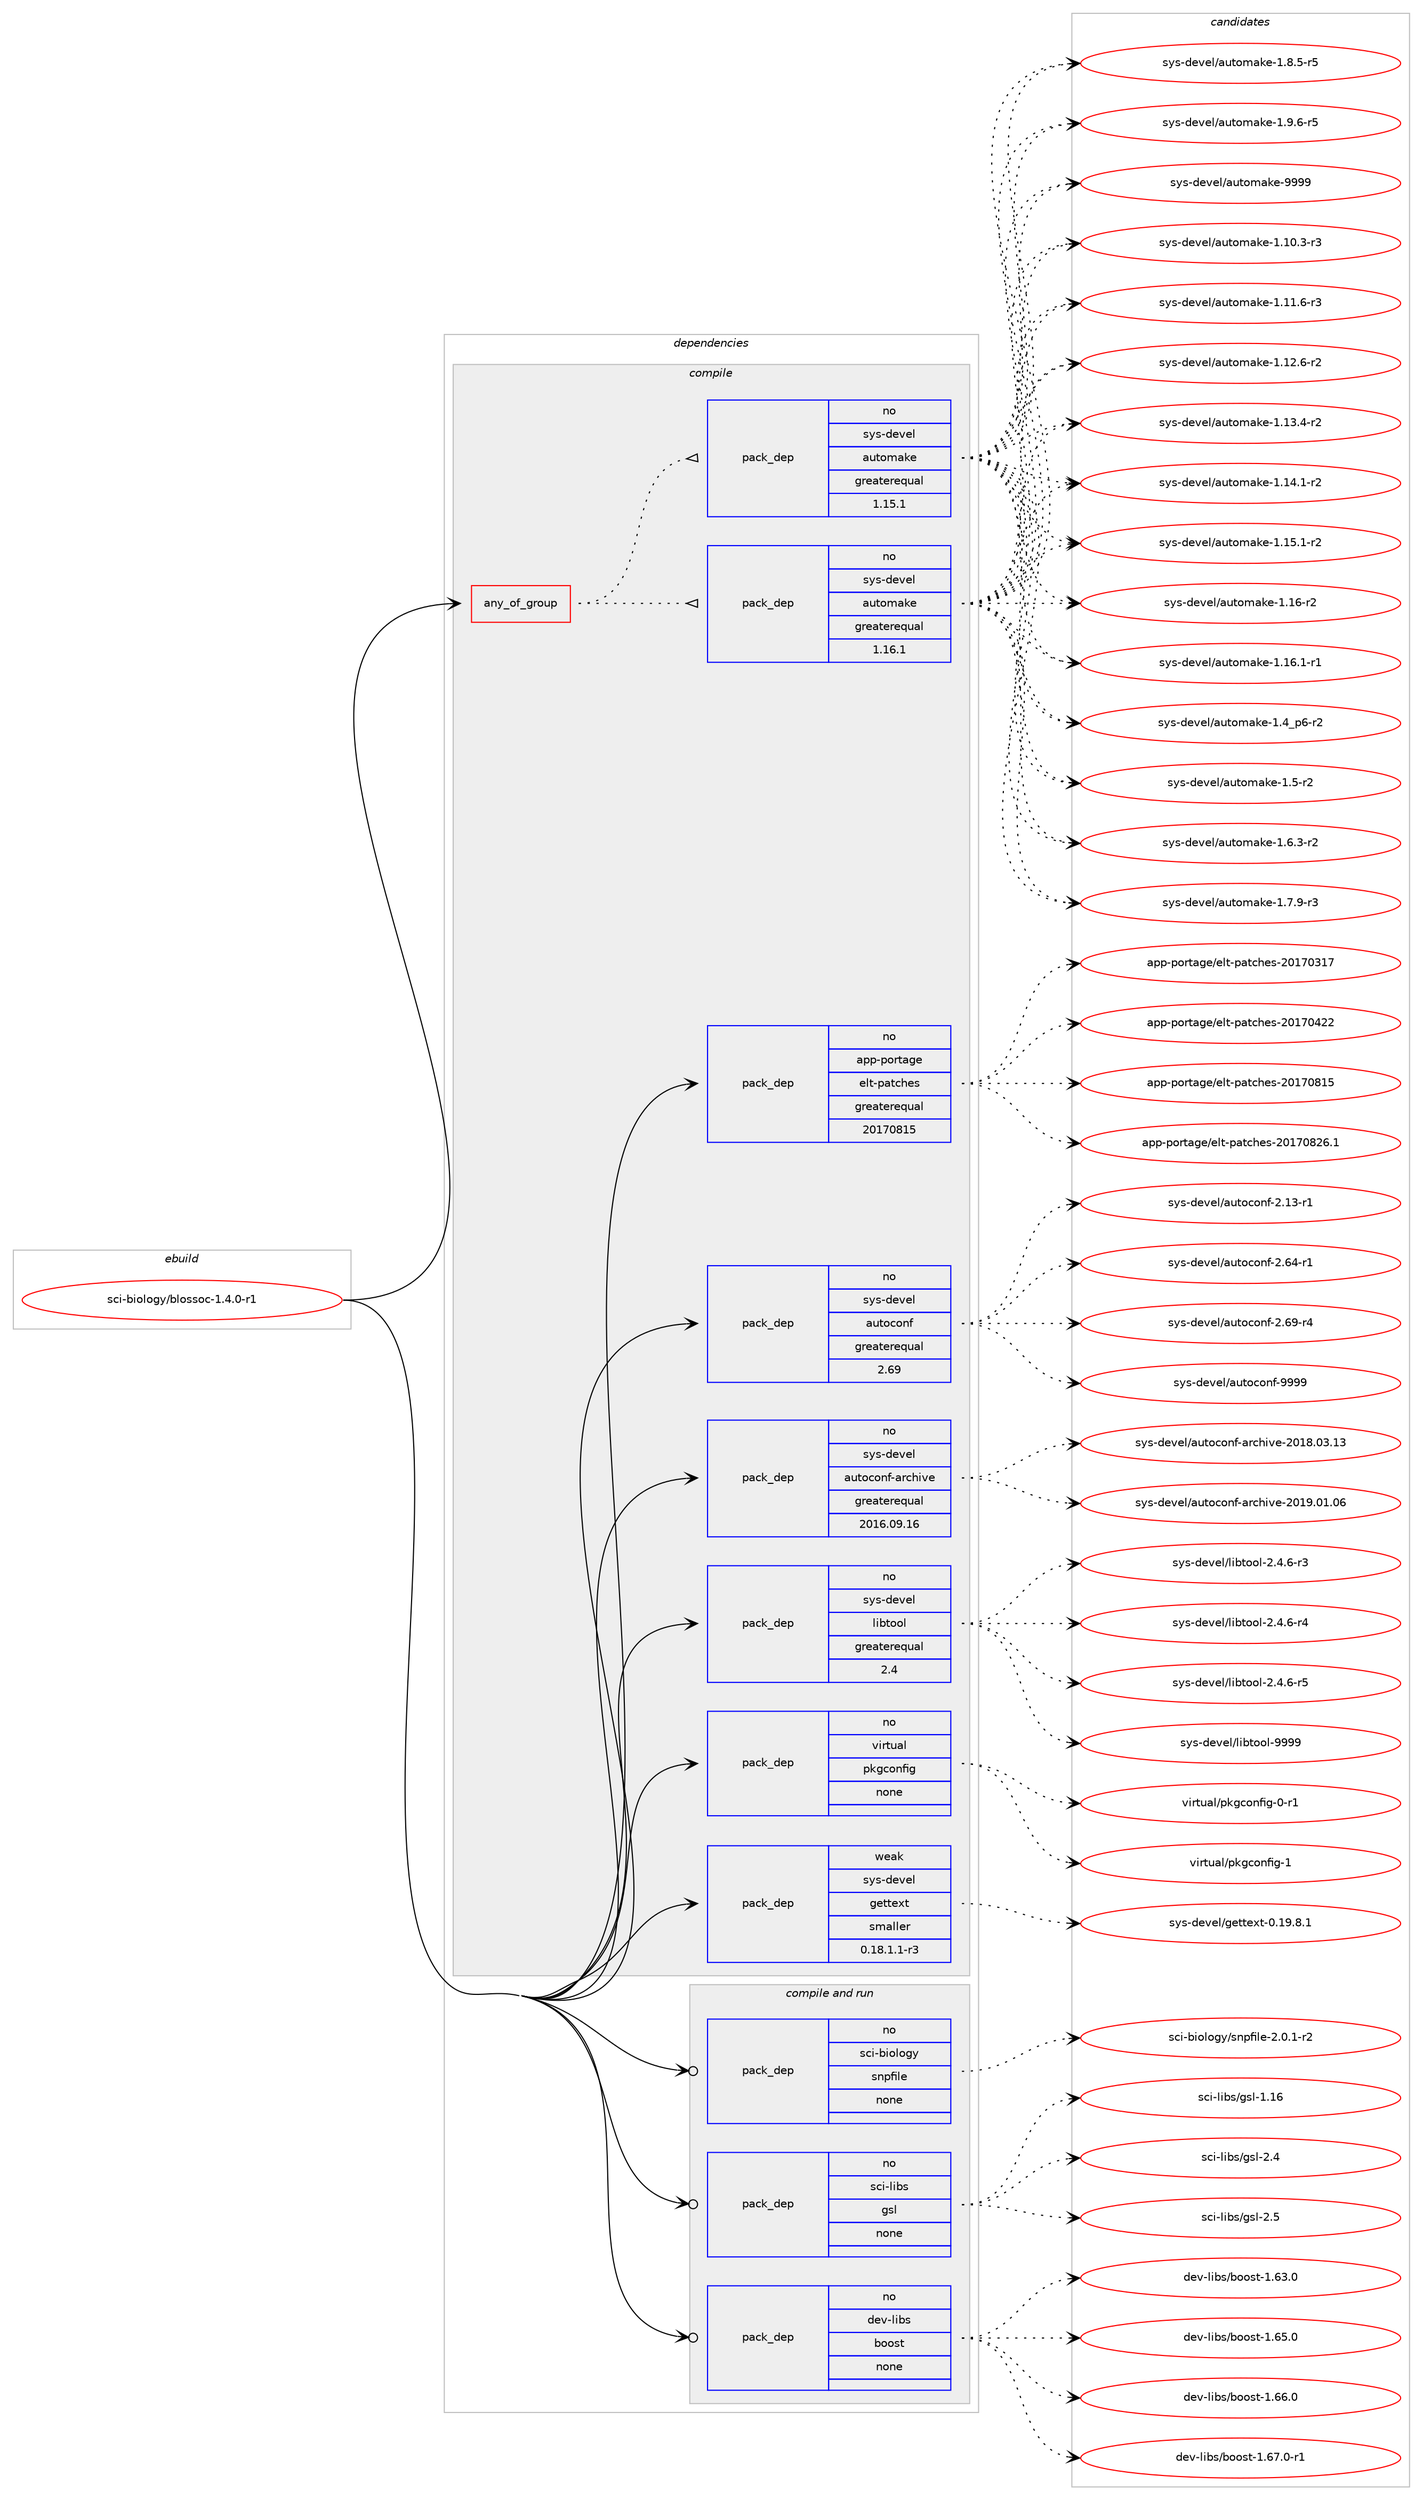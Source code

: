 digraph prolog {

# *************
# Graph options
# *************

newrank=true;
concentrate=true;
compound=true;
graph [rankdir=LR,fontname=Helvetica,fontsize=10,ranksep=1.5];#, ranksep=2.5, nodesep=0.2];
edge  [arrowhead=vee];
node  [fontname=Helvetica,fontsize=10];

# **********
# The ebuild
# **********

subgraph cluster_leftcol {
color=gray;
rank=same;
label=<<i>ebuild</i>>;
id [label="sci-biology/blossoc-1.4.0-r1", color=red, width=4, href="../sci-biology/blossoc-1.4.0-r1.svg"];
}

# ****************
# The dependencies
# ****************

subgraph cluster_midcol {
color=gray;
label=<<i>dependencies</i>>;
subgraph cluster_compile {
fillcolor="#eeeeee";
style=filled;
label=<<i>compile</i>>;
subgraph any26719 {
dependency1686010 [label=<<TABLE BORDER="0" CELLBORDER="1" CELLSPACING="0" CELLPADDING="4"><TR><TD CELLPADDING="10">any_of_group</TD></TR></TABLE>>, shape=none, color=red];subgraph pack1206390 {
dependency1686011 [label=<<TABLE BORDER="0" CELLBORDER="1" CELLSPACING="0" CELLPADDING="4" WIDTH="220"><TR><TD ROWSPAN="6" CELLPADDING="30">pack_dep</TD></TR><TR><TD WIDTH="110">no</TD></TR><TR><TD>sys-devel</TD></TR><TR><TD>automake</TD></TR><TR><TD>greaterequal</TD></TR><TR><TD>1.16.1</TD></TR></TABLE>>, shape=none, color=blue];
}
dependency1686010:e -> dependency1686011:w [weight=20,style="dotted",arrowhead="oinv"];
subgraph pack1206391 {
dependency1686012 [label=<<TABLE BORDER="0" CELLBORDER="1" CELLSPACING="0" CELLPADDING="4" WIDTH="220"><TR><TD ROWSPAN="6" CELLPADDING="30">pack_dep</TD></TR><TR><TD WIDTH="110">no</TD></TR><TR><TD>sys-devel</TD></TR><TR><TD>automake</TD></TR><TR><TD>greaterequal</TD></TR><TR><TD>1.15.1</TD></TR></TABLE>>, shape=none, color=blue];
}
dependency1686010:e -> dependency1686012:w [weight=20,style="dotted",arrowhead="oinv"];
}
id:e -> dependency1686010:w [weight=20,style="solid",arrowhead="vee"];
subgraph pack1206392 {
dependency1686013 [label=<<TABLE BORDER="0" CELLBORDER="1" CELLSPACING="0" CELLPADDING="4" WIDTH="220"><TR><TD ROWSPAN="6" CELLPADDING="30">pack_dep</TD></TR><TR><TD WIDTH="110">no</TD></TR><TR><TD>app-portage</TD></TR><TR><TD>elt-patches</TD></TR><TR><TD>greaterequal</TD></TR><TR><TD>20170815</TD></TR></TABLE>>, shape=none, color=blue];
}
id:e -> dependency1686013:w [weight=20,style="solid",arrowhead="vee"];
subgraph pack1206393 {
dependency1686014 [label=<<TABLE BORDER="0" CELLBORDER="1" CELLSPACING="0" CELLPADDING="4" WIDTH="220"><TR><TD ROWSPAN="6" CELLPADDING="30">pack_dep</TD></TR><TR><TD WIDTH="110">no</TD></TR><TR><TD>sys-devel</TD></TR><TR><TD>autoconf</TD></TR><TR><TD>greaterequal</TD></TR><TR><TD>2.69</TD></TR></TABLE>>, shape=none, color=blue];
}
id:e -> dependency1686014:w [weight=20,style="solid",arrowhead="vee"];
subgraph pack1206394 {
dependency1686015 [label=<<TABLE BORDER="0" CELLBORDER="1" CELLSPACING="0" CELLPADDING="4" WIDTH="220"><TR><TD ROWSPAN="6" CELLPADDING="30">pack_dep</TD></TR><TR><TD WIDTH="110">no</TD></TR><TR><TD>sys-devel</TD></TR><TR><TD>autoconf-archive</TD></TR><TR><TD>greaterequal</TD></TR><TR><TD>2016.09.16</TD></TR></TABLE>>, shape=none, color=blue];
}
id:e -> dependency1686015:w [weight=20,style="solid",arrowhead="vee"];
subgraph pack1206395 {
dependency1686016 [label=<<TABLE BORDER="0" CELLBORDER="1" CELLSPACING="0" CELLPADDING="4" WIDTH="220"><TR><TD ROWSPAN="6" CELLPADDING="30">pack_dep</TD></TR><TR><TD WIDTH="110">no</TD></TR><TR><TD>sys-devel</TD></TR><TR><TD>libtool</TD></TR><TR><TD>greaterequal</TD></TR><TR><TD>2.4</TD></TR></TABLE>>, shape=none, color=blue];
}
id:e -> dependency1686016:w [weight=20,style="solid",arrowhead="vee"];
subgraph pack1206396 {
dependency1686017 [label=<<TABLE BORDER="0" CELLBORDER="1" CELLSPACING="0" CELLPADDING="4" WIDTH="220"><TR><TD ROWSPAN="6" CELLPADDING="30">pack_dep</TD></TR><TR><TD WIDTH="110">no</TD></TR><TR><TD>virtual</TD></TR><TR><TD>pkgconfig</TD></TR><TR><TD>none</TD></TR><TR><TD></TD></TR></TABLE>>, shape=none, color=blue];
}
id:e -> dependency1686017:w [weight=20,style="solid",arrowhead="vee"];
subgraph pack1206397 {
dependency1686018 [label=<<TABLE BORDER="0" CELLBORDER="1" CELLSPACING="0" CELLPADDING="4" WIDTH="220"><TR><TD ROWSPAN="6" CELLPADDING="30">pack_dep</TD></TR><TR><TD WIDTH="110">weak</TD></TR><TR><TD>sys-devel</TD></TR><TR><TD>gettext</TD></TR><TR><TD>smaller</TD></TR><TR><TD>0.18.1.1-r3</TD></TR></TABLE>>, shape=none, color=blue];
}
id:e -> dependency1686018:w [weight=20,style="solid",arrowhead="vee"];
}
subgraph cluster_compileandrun {
fillcolor="#eeeeee";
style=filled;
label=<<i>compile and run</i>>;
subgraph pack1206398 {
dependency1686019 [label=<<TABLE BORDER="0" CELLBORDER="1" CELLSPACING="0" CELLPADDING="4" WIDTH="220"><TR><TD ROWSPAN="6" CELLPADDING="30">pack_dep</TD></TR><TR><TD WIDTH="110">no</TD></TR><TR><TD>dev-libs</TD></TR><TR><TD>boost</TD></TR><TR><TD>none</TD></TR><TR><TD></TD></TR></TABLE>>, shape=none, color=blue];
}
id:e -> dependency1686019:w [weight=20,style="solid",arrowhead="odotvee"];
subgraph pack1206399 {
dependency1686020 [label=<<TABLE BORDER="0" CELLBORDER="1" CELLSPACING="0" CELLPADDING="4" WIDTH="220"><TR><TD ROWSPAN="6" CELLPADDING="30">pack_dep</TD></TR><TR><TD WIDTH="110">no</TD></TR><TR><TD>sci-biology</TD></TR><TR><TD>snpfile</TD></TR><TR><TD>none</TD></TR><TR><TD></TD></TR></TABLE>>, shape=none, color=blue];
}
id:e -> dependency1686020:w [weight=20,style="solid",arrowhead="odotvee"];
subgraph pack1206400 {
dependency1686021 [label=<<TABLE BORDER="0" CELLBORDER="1" CELLSPACING="0" CELLPADDING="4" WIDTH="220"><TR><TD ROWSPAN="6" CELLPADDING="30">pack_dep</TD></TR><TR><TD WIDTH="110">no</TD></TR><TR><TD>sci-libs</TD></TR><TR><TD>gsl</TD></TR><TR><TD>none</TD></TR><TR><TD></TD></TR></TABLE>>, shape=none, color=blue];
}
id:e -> dependency1686021:w [weight=20,style="solid",arrowhead="odotvee"];
}
subgraph cluster_run {
fillcolor="#eeeeee";
style=filled;
label=<<i>run</i>>;
}
}

# **************
# The candidates
# **************

subgraph cluster_choices {
rank=same;
color=gray;
label=<<i>candidates</i>>;

subgraph choice1206390 {
color=black;
nodesep=1;
choice11512111545100101118101108479711711611110997107101454946494846514511451 [label="sys-devel/automake-1.10.3-r3", color=red, width=4,href="../sys-devel/automake-1.10.3-r3.svg"];
choice11512111545100101118101108479711711611110997107101454946494946544511451 [label="sys-devel/automake-1.11.6-r3", color=red, width=4,href="../sys-devel/automake-1.11.6-r3.svg"];
choice11512111545100101118101108479711711611110997107101454946495046544511450 [label="sys-devel/automake-1.12.6-r2", color=red, width=4,href="../sys-devel/automake-1.12.6-r2.svg"];
choice11512111545100101118101108479711711611110997107101454946495146524511450 [label="sys-devel/automake-1.13.4-r2", color=red, width=4,href="../sys-devel/automake-1.13.4-r2.svg"];
choice11512111545100101118101108479711711611110997107101454946495246494511450 [label="sys-devel/automake-1.14.1-r2", color=red, width=4,href="../sys-devel/automake-1.14.1-r2.svg"];
choice11512111545100101118101108479711711611110997107101454946495346494511450 [label="sys-devel/automake-1.15.1-r2", color=red, width=4,href="../sys-devel/automake-1.15.1-r2.svg"];
choice1151211154510010111810110847971171161111099710710145494649544511450 [label="sys-devel/automake-1.16-r2", color=red, width=4,href="../sys-devel/automake-1.16-r2.svg"];
choice11512111545100101118101108479711711611110997107101454946495446494511449 [label="sys-devel/automake-1.16.1-r1", color=red, width=4,href="../sys-devel/automake-1.16.1-r1.svg"];
choice115121115451001011181011084797117116111109971071014549465295112544511450 [label="sys-devel/automake-1.4_p6-r2", color=red, width=4,href="../sys-devel/automake-1.4_p6-r2.svg"];
choice11512111545100101118101108479711711611110997107101454946534511450 [label="sys-devel/automake-1.5-r2", color=red, width=4,href="../sys-devel/automake-1.5-r2.svg"];
choice115121115451001011181011084797117116111109971071014549465446514511450 [label="sys-devel/automake-1.6.3-r2", color=red, width=4,href="../sys-devel/automake-1.6.3-r2.svg"];
choice115121115451001011181011084797117116111109971071014549465546574511451 [label="sys-devel/automake-1.7.9-r3", color=red, width=4,href="../sys-devel/automake-1.7.9-r3.svg"];
choice115121115451001011181011084797117116111109971071014549465646534511453 [label="sys-devel/automake-1.8.5-r5", color=red, width=4,href="../sys-devel/automake-1.8.5-r5.svg"];
choice115121115451001011181011084797117116111109971071014549465746544511453 [label="sys-devel/automake-1.9.6-r5", color=red, width=4,href="../sys-devel/automake-1.9.6-r5.svg"];
choice115121115451001011181011084797117116111109971071014557575757 [label="sys-devel/automake-9999", color=red, width=4,href="../sys-devel/automake-9999.svg"];
dependency1686011:e -> choice11512111545100101118101108479711711611110997107101454946494846514511451:w [style=dotted,weight="100"];
dependency1686011:e -> choice11512111545100101118101108479711711611110997107101454946494946544511451:w [style=dotted,weight="100"];
dependency1686011:e -> choice11512111545100101118101108479711711611110997107101454946495046544511450:w [style=dotted,weight="100"];
dependency1686011:e -> choice11512111545100101118101108479711711611110997107101454946495146524511450:w [style=dotted,weight="100"];
dependency1686011:e -> choice11512111545100101118101108479711711611110997107101454946495246494511450:w [style=dotted,weight="100"];
dependency1686011:e -> choice11512111545100101118101108479711711611110997107101454946495346494511450:w [style=dotted,weight="100"];
dependency1686011:e -> choice1151211154510010111810110847971171161111099710710145494649544511450:w [style=dotted,weight="100"];
dependency1686011:e -> choice11512111545100101118101108479711711611110997107101454946495446494511449:w [style=dotted,weight="100"];
dependency1686011:e -> choice115121115451001011181011084797117116111109971071014549465295112544511450:w [style=dotted,weight="100"];
dependency1686011:e -> choice11512111545100101118101108479711711611110997107101454946534511450:w [style=dotted,weight="100"];
dependency1686011:e -> choice115121115451001011181011084797117116111109971071014549465446514511450:w [style=dotted,weight="100"];
dependency1686011:e -> choice115121115451001011181011084797117116111109971071014549465546574511451:w [style=dotted,weight="100"];
dependency1686011:e -> choice115121115451001011181011084797117116111109971071014549465646534511453:w [style=dotted,weight="100"];
dependency1686011:e -> choice115121115451001011181011084797117116111109971071014549465746544511453:w [style=dotted,weight="100"];
dependency1686011:e -> choice115121115451001011181011084797117116111109971071014557575757:w [style=dotted,weight="100"];
}
subgraph choice1206391 {
color=black;
nodesep=1;
choice11512111545100101118101108479711711611110997107101454946494846514511451 [label="sys-devel/automake-1.10.3-r3", color=red, width=4,href="../sys-devel/automake-1.10.3-r3.svg"];
choice11512111545100101118101108479711711611110997107101454946494946544511451 [label="sys-devel/automake-1.11.6-r3", color=red, width=4,href="../sys-devel/automake-1.11.6-r3.svg"];
choice11512111545100101118101108479711711611110997107101454946495046544511450 [label="sys-devel/automake-1.12.6-r2", color=red, width=4,href="../sys-devel/automake-1.12.6-r2.svg"];
choice11512111545100101118101108479711711611110997107101454946495146524511450 [label="sys-devel/automake-1.13.4-r2", color=red, width=4,href="../sys-devel/automake-1.13.4-r2.svg"];
choice11512111545100101118101108479711711611110997107101454946495246494511450 [label="sys-devel/automake-1.14.1-r2", color=red, width=4,href="../sys-devel/automake-1.14.1-r2.svg"];
choice11512111545100101118101108479711711611110997107101454946495346494511450 [label="sys-devel/automake-1.15.1-r2", color=red, width=4,href="../sys-devel/automake-1.15.1-r2.svg"];
choice1151211154510010111810110847971171161111099710710145494649544511450 [label="sys-devel/automake-1.16-r2", color=red, width=4,href="../sys-devel/automake-1.16-r2.svg"];
choice11512111545100101118101108479711711611110997107101454946495446494511449 [label="sys-devel/automake-1.16.1-r1", color=red, width=4,href="../sys-devel/automake-1.16.1-r1.svg"];
choice115121115451001011181011084797117116111109971071014549465295112544511450 [label="sys-devel/automake-1.4_p6-r2", color=red, width=4,href="../sys-devel/automake-1.4_p6-r2.svg"];
choice11512111545100101118101108479711711611110997107101454946534511450 [label="sys-devel/automake-1.5-r2", color=red, width=4,href="../sys-devel/automake-1.5-r2.svg"];
choice115121115451001011181011084797117116111109971071014549465446514511450 [label="sys-devel/automake-1.6.3-r2", color=red, width=4,href="../sys-devel/automake-1.6.3-r2.svg"];
choice115121115451001011181011084797117116111109971071014549465546574511451 [label="sys-devel/automake-1.7.9-r3", color=red, width=4,href="../sys-devel/automake-1.7.9-r3.svg"];
choice115121115451001011181011084797117116111109971071014549465646534511453 [label="sys-devel/automake-1.8.5-r5", color=red, width=4,href="../sys-devel/automake-1.8.5-r5.svg"];
choice115121115451001011181011084797117116111109971071014549465746544511453 [label="sys-devel/automake-1.9.6-r5", color=red, width=4,href="../sys-devel/automake-1.9.6-r5.svg"];
choice115121115451001011181011084797117116111109971071014557575757 [label="sys-devel/automake-9999", color=red, width=4,href="../sys-devel/automake-9999.svg"];
dependency1686012:e -> choice11512111545100101118101108479711711611110997107101454946494846514511451:w [style=dotted,weight="100"];
dependency1686012:e -> choice11512111545100101118101108479711711611110997107101454946494946544511451:w [style=dotted,weight="100"];
dependency1686012:e -> choice11512111545100101118101108479711711611110997107101454946495046544511450:w [style=dotted,weight="100"];
dependency1686012:e -> choice11512111545100101118101108479711711611110997107101454946495146524511450:w [style=dotted,weight="100"];
dependency1686012:e -> choice11512111545100101118101108479711711611110997107101454946495246494511450:w [style=dotted,weight="100"];
dependency1686012:e -> choice11512111545100101118101108479711711611110997107101454946495346494511450:w [style=dotted,weight="100"];
dependency1686012:e -> choice1151211154510010111810110847971171161111099710710145494649544511450:w [style=dotted,weight="100"];
dependency1686012:e -> choice11512111545100101118101108479711711611110997107101454946495446494511449:w [style=dotted,weight="100"];
dependency1686012:e -> choice115121115451001011181011084797117116111109971071014549465295112544511450:w [style=dotted,weight="100"];
dependency1686012:e -> choice11512111545100101118101108479711711611110997107101454946534511450:w [style=dotted,weight="100"];
dependency1686012:e -> choice115121115451001011181011084797117116111109971071014549465446514511450:w [style=dotted,weight="100"];
dependency1686012:e -> choice115121115451001011181011084797117116111109971071014549465546574511451:w [style=dotted,weight="100"];
dependency1686012:e -> choice115121115451001011181011084797117116111109971071014549465646534511453:w [style=dotted,weight="100"];
dependency1686012:e -> choice115121115451001011181011084797117116111109971071014549465746544511453:w [style=dotted,weight="100"];
dependency1686012:e -> choice115121115451001011181011084797117116111109971071014557575757:w [style=dotted,weight="100"];
}
subgraph choice1206392 {
color=black;
nodesep=1;
choice97112112451121111141169710310147101108116451129711699104101115455048495548514955 [label="app-portage/elt-patches-20170317", color=red, width=4,href="../app-portage/elt-patches-20170317.svg"];
choice97112112451121111141169710310147101108116451129711699104101115455048495548525050 [label="app-portage/elt-patches-20170422", color=red, width=4,href="../app-portage/elt-patches-20170422.svg"];
choice97112112451121111141169710310147101108116451129711699104101115455048495548564953 [label="app-portage/elt-patches-20170815", color=red, width=4,href="../app-portage/elt-patches-20170815.svg"];
choice971121124511211111411697103101471011081164511297116991041011154550484955485650544649 [label="app-portage/elt-patches-20170826.1", color=red, width=4,href="../app-portage/elt-patches-20170826.1.svg"];
dependency1686013:e -> choice97112112451121111141169710310147101108116451129711699104101115455048495548514955:w [style=dotted,weight="100"];
dependency1686013:e -> choice97112112451121111141169710310147101108116451129711699104101115455048495548525050:w [style=dotted,weight="100"];
dependency1686013:e -> choice97112112451121111141169710310147101108116451129711699104101115455048495548564953:w [style=dotted,weight="100"];
dependency1686013:e -> choice971121124511211111411697103101471011081164511297116991041011154550484955485650544649:w [style=dotted,weight="100"];
}
subgraph choice1206393 {
color=black;
nodesep=1;
choice1151211154510010111810110847971171161119911111010245504649514511449 [label="sys-devel/autoconf-2.13-r1", color=red, width=4,href="../sys-devel/autoconf-2.13-r1.svg"];
choice1151211154510010111810110847971171161119911111010245504654524511449 [label="sys-devel/autoconf-2.64-r1", color=red, width=4,href="../sys-devel/autoconf-2.64-r1.svg"];
choice1151211154510010111810110847971171161119911111010245504654574511452 [label="sys-devel/autoconf-2.69-r4", color=red, width=4,href="../sys-devel/autoconf-2.69-r4.svg"];
choice115121115451001011181011084797117116111991111101024557575757 [label="sys-devel/autoconf-9999", color=red, width=4,href="../sys-devel/autoconf-9999.svg"];
dependency1686014:e -> choice1151211154510010111810110847971171161119911111010245504649514511449:w [style=dotted,weight="100"];
dependency1686014:e -> choice1151211154510010111810110847971171161119911111010245504654524511449:w [style=dotted,weight="100"];
dependency1686014:e -> choice1151211154510010111810110847971171161119911111010245504654574511452:w [style=dotted,weight="100"];
dependency1686014:e -> choice115121115451001011181011084797117116111991111101024557575757:w [style=dotted,weight="100"];
}
subgraph choice1206394 {
color=black;
nodesep=1;
choice115121115451001011181011084797117116111991111101024597114991041051181014550484956464851464951 [label="sys-devel/autoconf-archive-2018.03.13", color=red, width=4,href="../sys-devel/autoconf-archive-2018.03.13.svg"];
choice115121115451001011181011084797117116111991111101024597114991041051181014550484957464849464854 [label="sys-devel/autoconf-archive-2019.01.06", color=red, width=4,href="../sys-devel/autoconf-archive-2019.01.06.svg"];
dependency1686015:e -> choice115121115451001011181011084797117116111991111101024597114991041051181014550484956464851464951:w [style=dotted,weight="100"];
dependency1686015:e -> choice115121115451001011181011084797117116111991111101024597114991041051181014550484957464849464854:w [style=dotted,weight="100"];
}
subgraph choice1206395 {
color=black;
nodesep=1;
choice1151211154510010111810110847108105981161111111084550465246544511451 [label="sys-devel/libtool-2.4.6-r3", color=red, width=4,href="../sys-devel/libtool-2.4.6-r3.svg"];
choice1151211154510010111810110847108105981161111111084550465246544511452 [label="sys-devel/libtool-2.4.6-r4", color=red, width=4,href="../sys-devel/libtool-2.4.6-r4.svg"];
choice1151211154510010111810110847108105981161111111084550465246544511453 [label="sys-devel/libtool-2.4.6-r5", color=red, width=4,href="../sys-devel/libtool-2.4.6-r5.svg"];
choice1151211154510010111810110847108105981161111111084557575757 [label="sys-devel/libtool-9999", color=red, width=4,href="../sys-devel/libtool-9999.svg"];
dependency1686016:e -> choice1151211154510010111810110847108105981161111111084550465246544511451:w [style=dotted,weight="100"];
dependency1686016:e -> choice1151211154510010111810110847108105981161111111084550465246544511452:w [style=dotted,weight="100"];
dependency1686016:e -> choice1151211154510010111810110847108105981161111111084550465246544511453:w [style=dotted,weight="100"];
dependency1686016:e -> choice1151211154510010111810110847108105981161111111084557575757:w [style=dotted,weight="100"];
}
subgraph choice1206396 {
color=black;
nodesep=1;
choice11810511411611797108471121071039911111010210510345484511449 [label="virtual/pkgconfig-0-r1", color=red, width=4,href="../virtual/pkgconfig-0-r1.svg"];
choice1181051141161179710847112107103991111101021051034549 [label="virtual/pkgconfig-1", color=red, width=4,href="../virtual/pkgconfig-1.svg"];
dependency1686017:e -> choice11810511411611797108471121071039911111010210510345484511449:w [style=dotted,weight="100"];
dependency1686017:e -> choice1181051141161179710847112107103991111101021051034549:w [style=dotted,weight="100"];
}
subgraph choice1206397 {
color=black;
nodesep=1;
choice1151211154510010111810110847103101116116101120116454846495746564649 [label="sys-devel/gettext-0.19.8.1", color=red, width=4,href="../sys-devel/gettext-0.19.8.1.svg"];
dependency1686018:e -> choice1151211154510010111810110847103101116116101120116454846495746564649:w [style=dotted,weight="100"];
}
subgraph choice1206398 {
color=black;
nodesep=1;
choice1001011184510810598115479811111111511645494654514648 [label="dev-libs/boost-1.63.0", color=red, width=4,href="../dev-libs/boost-1.63.0.svg"];
choice1001011184510810598115479811111111511645494654534648 [label="dev-libs/boost-1.65.0", color=red, width=4,href="../dev-libs/boost-1.65.0.svg"];
choice1001011184510810598115479811111111511645494654544648 [label="dev-libs/boost-1.66.0", color=red, width=4,href="../dev-libs/boost-1.66.0.svg"];
choice10010111845108105981154798111111115116454946545546484511449 [label="dev-libs/boost-1.67.0-r1", color=red, width=4,href="../dev-libs/boost-1.67.0-r1.svg"];
dependency1686019:e -> choice1001011184510810598115479811111111511645494654514648:w [style=dotted,weight="100"];
dependency1686019:e -> choice1001011184510810598115479811111111511645494654534648:w [style=dotted,weight="100"];
dependency1686019:e -> choice1001011184510810598115479811111111511645494654544648:w [style=dotted,weight="100"];
dependency1686019:e -> choice10010111845108105981154798111111115116454946545546484511449:w [style=dotted,weight="100"];
}
subgraph choice1206399 {
color=black;
nodesep=1;
choice115991054598105111108111103121471151101121021051081014550464846494511450 [label="sci-biology/snpfile-2.0.1-r2", color=red, width=4,href="../sci-biology/snpfile-2.0.1-r2.svg"];
dependency1686020:e -> choice115991054598105111108111103121471151101121021051081014550464846494511450:w [style=dotted,weight="100"];
}
subgraph choice1206400 {
color=black;
nodesep=1;
choice115991054510810598115471031151084549464954 [label="sci-libs/gsl-1.16", color=red, width=4,href="../sci-libs/gsl-1.16.svg"];
choice1159910545108105981154710311510845504652 [label="sci-libs/gsl-2.4", color=red, width=4,href="../sci-libs/gsl-2.4.svg"];
choice1159910545108105981154710311510845504653 [label="sci-libs/gsl-2.5", color=red, width=4,href="../sci-libs/gsl-2.5.svg"];
dependency1686021:e -> choice115991054510810598115471031151084549464954:w [style=dotted,weight="100"];
dependency1686021:e -> choice1159910545108105981154710311510845504652:w [style=dotted,weight="100"];
dependency1686021:e -> choice1159910545108105981154710311510845504653:w [style=dotted,weight="100"];
}
}

}
